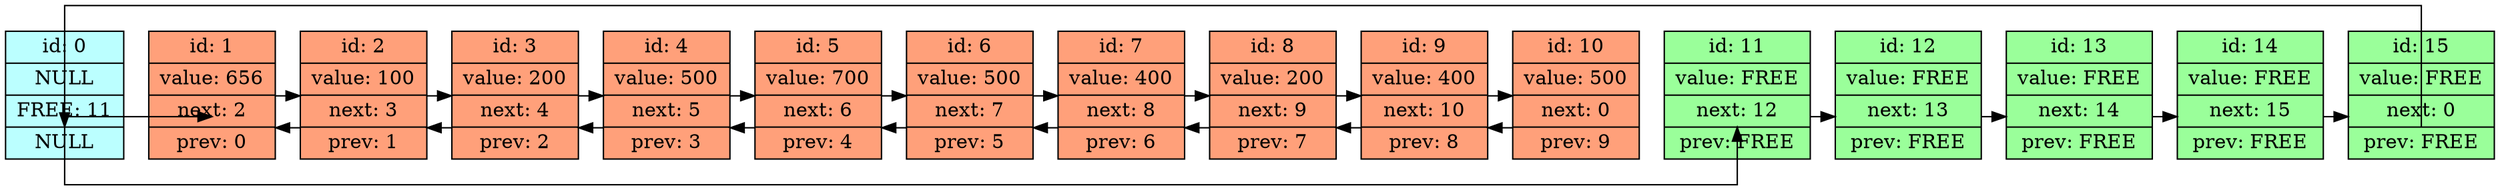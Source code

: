 digraph structs {                                                                  
rankdir = TB;                                                                      
cell0 [style = filled, color = black, fillcolor = paleturquoise1,                  
shape=record,label = " { <nul> id: 0 | NULL | <frn> FREE: 11 | <prv> NULL } " ]; 
cell1 [style = filled, color = black, fillcolor = lightsalmon, shape=record,label = " { <idk> id: 1 | value:                   656 |<nxt> next:     2 | <prv> prev:     0} " ];
cell2 [style = filled, color = black, fillcolor = lightsalmon, shape=record,label = " { <idk> id: 2 | value:                   100 |<nxt> next:     3 | <prv> prev:     1} " ];
cell3 [style = filled, color = black, fillcolor = lightsalmon, shape=record,label = " { <idk> id: 3 | value:                   200 |<nxt> next:     4 | <prv> prev:     2} " ];
cell4 [style = filled, color = black, fillcolor = lightsalmon, shape=record,label = " { <idk> id: 4 | value:                   500 |<nxt> next:     5 | <prv> prev:     3} " ];
cell5 [style = filled, color = black, fillcolor = lightsalmon, shape=record,label = " { <idk> id: 5 | value:                   700 |<nxt> next:     6 | <prv> prev:     4} " ];
cell6 [style = filled, color = black, fillcolor = lightsalmon, shape=record,label = " { <idk> id: 6 | value:                   500 |<nxt> next:     7 | <prv> prev:     5} " ];
cell7 [style = filled, color = black, fillcolor = lightsalmon, shape=record,label = " { <idk> id: 7 | value:                   400 |<nxt> next:     8 | <prv> prev:     6} " ];
cell8 [style = filled, color = black, fillcolor = lightsalmon, shape=record,label = " { <idk> id: 8 | value:                   200 |<nxt> next:     9 | <prv> prev:     7} " ];
cell9 [style = filled, color = black, fillcolor = lightsalmon, shape=record,label = " { <idk> id: 9 | value:                   400 |<nxt> next:    10 | <prv> prev:     8} " ];
cell10 [style = filled, color = black, fillcolor = lightsalmon, shape=record,label = " { <idk> id: 10 | value:                   500 |<nxt> next:     0 | <prv> prev:     9} " ];
  cell11 [style = filled , color = black, fillcolor = palegreen1,  shape=record,label = " { <idk> id: 11 | value: FREE           | <frn> next:    12 | <prv> prev: FREE } " ];
  cell12 [style = filled , color = black, fillcolor = palegreen1,  shape=record,label = " { <idk> id: 12 | value: FREE           | <frn> next:    13 | <prv> prev: FREE } " ];
  cell13 [style = filled , color = black, fillcolor = palegreen1,  shape=record,label = " { <idk> id: 13 | value: FREE           | <frn> next:    14 | <prv> prev: FREE } " ];
  cell14 [style = filled , color = black, fillcolor = palegreen1,  shape=record,label = " { <idk> id: 14 | value: FREE           | <frn> next:    15 | <prv> prev: FREE } " ];
  cell15 [style = filled , color = black, fillcolor = palegreen1,  shape=record,label = " { <idk> id: 15 | value: FREE           | <frn> next:     0 | <prv> prev: FREE } " ];
cell0 -> cell1 [weight = 5, style = invis];
cell1 -> cell2 [weight = 5, style = invis];
cell2 -> cell3 [weight = 5, style = invis];
cell3 -> cell4 [weight = 5, style = invis];
cell4 -> cell5 [weight = 5, style = invis];
cell5 -> cell6 [weight = 5, style = invis];
cell6 -> cell7 [weight = 5, style = invis];
cell7 -> cell8 [weight = 5, style = invis];
cell8 -> cell9 [weight = 5, style = invis];
cell9 -> cell10 [weight = 5, style = invis];
cell10 -> cell11 [weight = 5, style = invis];
cell11 -> cell12 [weight = 5, style = invis];
cell12 -> cell13 [weight = 5, style = invis];
cell13 -> cell14 [weight = 5, style = invis];
cell14 -> cell15 [weight = 5, style = invis];

splines = ortho
{ rank = same;   cell0; cell1; cell2; cell3; cell4; cell5; cell6; cell7; cell8; cell9; cell10; cell11; cell12; cell13; cell14; cell15; }
 edge[constraint = false]
cell1: <nxt> -> cell2: <nxt> [weight = 5];
cell2: <prv> -> cell1: <prv> [weight = 5];
cell2: <nxt> -> cell3: <nxt> [weight = 5];
cell3: <prv> -> cell2: <prv> [weight = 5];
cell3: <nxt> -> cell4: <nxt> [weight = 5];
cell4: <prv> -> cell3: <prv> [weight = 5];
cell4: <nxt> -> cell5: <nxt> [weight = 5];
cell5: <prv> -> cell4: <prv> [weight = 5];
cell5: <nxt> -> cell6: <nxt> [weight = 5];
cell6: <prv> -> cell5: <prv> [weight = 5];
cell6: <nxt> -> cell7: <nxt> [weight = 5];
cell7: <prv> -> cell6: <prv> [weight = 5];
cell7: <nxt> -> cell8: <nxt> [weight = 5];
cell8: <prv> -> cell7: <prv> [weight = 5];
cell8: <nxt> -> cell9: <nxt> [weight = 5];
cell9: <prv> -> cell8: <prv> [weight = 5];
cell9: <nxt> -> cell10: <nxt> [weight = 5];
cell10: <prv> -> cell9: <prv> [weight = 5];
cell0:  <nul> -> cell1: <idk> [weight = 5];  
cell15: <prv> -> cell0: <prv> [weight = 5];  
cell0: <frn> -> cell11: <frn> [weight = 5];
cell11: <frn> -> cell12: <frn> [weight = 5];
cell12: <frn> -> cell13: <frn> [weight = 5];
cell13: <frn> -> cell14: <frn> [weight = 5];
cell14: <frn> -> cell15: <frn> [weight = 5];
}
